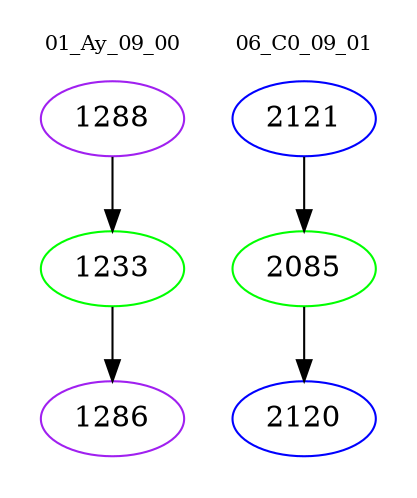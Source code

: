 digraph{
subgraph cluster_0 {
color = white
label = "01_Ay_09_00";
fontsize=10;
T0_1288 [label="1288", color="purple"]
T0_1288 -> T0_1233 [color="black"]
T0_1233 [label="1233", color="green"]
T0_1233 -> T0_1286 [color="black"]
T0_1286 [label="1286", color="purple"]
}
subgraph cluster_1 {
color = white
label = "06_C0_09_01";
fontsize=10;
T1_2121 [label="2121", color="blue"]
T1_2121 -> T1_2085 [color="black"]
T1_2085 [label="2085", color="green"]
T1_2085 -> T1_2120 [color="black"]
T1_2120 [label="2120", color="blue"]
}
}
